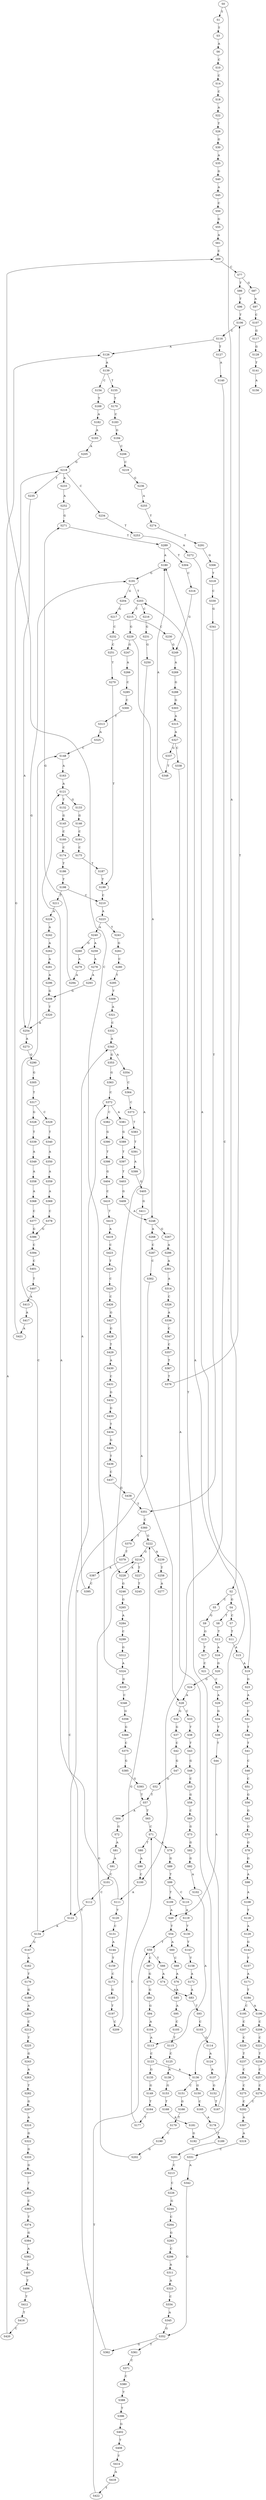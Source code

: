 strict digraph  {
	S0 -> S1 [ label = T ];
	S0 -> S2 [ label = A ];
	S1 -> S3 [ label = T ];
	S2 -> S4 [ label = G ];
	S2 -> S5 [ label = C ];
	S3 -> S6 [ label = A ];
	S4 -> S7 [ label = C ];
	S4 -> S8 [ label = T ];
	S5 -> S9 [ label = G ];
	S6 -> S10 [ label = C ];
	S7 -> S11 [ label = T ];
	S8 -> S12 [ label = T ];
	S9 -> S13 [ label = G ];
	S10 -> S14 [ label = C ];
	S11 -> S15 [ label = A ];
	S12 -> S16 [ label = A ];
	S13 -> S17 [ label = T ];
	S14 -> S18 [ label = C ];
	S15 -> S19 [ label = A ];
	S16 -> S20 [ label = G ];
	S17 -> S21 [ label = C ];
	S18 -> S22 [ label = A ];
	S19 -> S23 [ label = G ];
	S20 -> S24 [ label = G ];
	S21 -> S25 [ label = C ];
	S22 -> S26 [ label = T ];
	S23 -> S27 [ label = A ];
	S24 -> S28 [ label = A ];
	S25 -> S29 [ label = A ];
	S26 -> S30 [ label = G ];
	S27 -> S31 [ label = C ];
	S28 -> S32 [ label = G ];
	S28 -> S33 [ label = C ];
	S29 -> S34 [ label = G ];
	S30 -> S35 [ label = A ];
	S31 -> S36 [ label = T ];
	S32 -> S37 [ label = G ];
	S33 -> S38 [ label = T ];
	S34 -> S39 [ label = T ];
	S35 -> S40 [ label = G ];
	S36 -> S41 [ label = T ];
	S37 -> S42 [ label = C ];
	S38 -> S43 [ label = T ];
	S39 -> S44 [ label = T ];
	S40 -> S45 [ label = A ];
	S41 -> S46 [ label = C ];
	S42 -> S47 [ label = G ];
	S43 -> S48 [ label = G ];
	S44 -> S49 [ label = A ];
	S45 -> S50 [ label = C ];
	S46 -> S51 [ label = C ];
	S47 -> S52 [ label = G ];
	S48 -> S53 [ label = C ];
	S49 -> S54 [ label = T ];
	S50 -> S55 [ label = G ];
	S51 -> S56 [ label = G ];
	S52 -> S57 [ label = T ];
	S53 -> S58 [ label = G ];
	S54 -> S59 [ label = T ];
	S54 -> S60 [ label = A ];
	S55 -> S61 [ label = A ];
	S56 -> S62 [ label = G ];
	S57 -> S63 [ label = T ];
	S57 -> S64 [ label = A ];
	S58 -> S65 [ label = C ];
	S59 -> S66 [ label = T ];
	S59 -> S67 [ label = C ];
	S60 -> S68 [ label = C ];
	S61 -> S69 [ label = C ];
	S62 -> S70 [ label = G ];
	S63 -> S71 [ label = C ];
	S64 -> S72 [ label = G ];
	S65 -> S73 [ label = G ];
	S66 -> S74 [ label = A ];
	S67 -> S75 [ label = G ];
	S68 -> S76 [ label = A ];
	S69 -> S77 [ label = C ];
	S70 -> S78 [ label = G ];
	S71 -> S79 [ label = A ];
	S71 -> S80 [ label = T ];
	S72 -> S81 [ label = A ];
	S73 -> S82 [ label = G ];
	S74 -> S83 [ label = A ];
	S75 -> S84 [ label = G ];
	S76 -> S85 [ label = A ];
	S77 -> S86 [ label = T ];
	S77 -> S87 [ label = G ];
	S78 -> S88 [ label = G ];
	S79 -> S89 [ label = G ];
	S80 -> S90 [ label = A ];
	S81 -> S91 [ label = A ];
	S82 -> S92 [ label = G ];
	S83 -> S93 [ label = T ];
	S84 -> S94 [ label = G ];
	S85 -> S95 [ label = A ];
	S86 -> S96 [ label = T ];
	S87 -> S97 [ label = A ];
	S88 -> S98 [ label = A ];
	S89 -> S99 [ label = T ];
	S90 -> S100 [ label = C ];
	S91 -> S101 [ label = C ];
	S92 -> S102 [ label = A ];
	S93 -> S103 [ label = C ];
	S94 -> S104 [ label = A ];
	S95 -> S105 [ label = C ];
	S96 -> S106 [ label = T ];
	S97 -> S107 [ label = C ];
	S98 -> S108 [ label = A ];
	S99 -> S109 [ label = T ];
	S99 -> S110 [ label = C ];
	S100 -> S111 [ label = A ];
	S101 -> S112 [ label = C ];
	S102 -> S113 [ label = A ];
	S103 -> S114 [ label = G ];
	S104 -> S113 [ label = A ];
	S105 -> S115 [ label = T ];
	S106 -> S116 [ label = C ];
	S107 -> S117 [ label = G ];
	S108 -> S118 [ label = T ];
	S109 -> S49 [ label = A ];
	S110 -> S119 [ label = A ];
	S111 -> S120 [ label = T ];
	S111 -> S121 [ label = A ];
	S112 -> S122 [ label = T ];
	S113 -> S123 [ label = C ];
	S114 -> S124 [ label = A ];
	S115 -> S125 [ label = C ];
	S116 -> S126 [ label = A ];
	S116 -> S127 [ label = T ];
	S117 -> S128 [ label = G ];
	S118 -> S129 [ label = A ];
	S119 -> S130 [ label = T ];
	S120 -> S131 [ label = C ];
	S121 -> S132 [ label = T ];
	S121 -> S133 [ label = G ];
	S122 -> S134 [ label = A ];
	S123 -> S135 [ label = G ];
	S123 -> S136 [ label = A ];
	S124 -> S137 [ label = A ];
	S125 -> S138 [ label = A ];
	S126 -> S139 [ label = A ];
	S127 -> S140 [ label = A ];
	S128 -> S141 [ label = T ];
	S129 -> S142 [ label = G ];
	S130 -> S143 [ label = T ];
	S131 -> S144 [ label = A ];
	S132 -> S145 [ label = G ];
	S133 -> S146 [ label = G ];
	S134 -> S147 [ label = G ];
	S134 -> S148 [ label = C ];
	S135 -> S149 [ label = G ];
	S136 -> S150 [ label = G ];
	S136 -> S151 [ label = C ];
	S137 -> S152 [ label = G ];
	S138 -> S153 [ label = G ];
	S139 -> S154 [ label = C ];
	S139 -> S155 [ label = T ];
	S140 -> S100 [ label = C ];
	S141 -> S156 [ label = A ];
	S142 -> S157 [ label = T ];
	S143 -> S158 [ label = T ];
	S144 -> S159 [ label = T ];
	S145 -> S160 [ label = C ];
	S146 -> S161 [ label = C ];
	S147 -> S162 [ label = A ];
	S148 -> S163 [ label = A ];
	S149 -> S164 [ label = T ];
	S150 -> S165 [ label = C ];
	S151 -> S166 [ label = G ];
	S152 -> S167 [ label = T ];
	S153 -> S168 [ label = T ];
	S154 -> S169 [ label = T ];
	S155 -> S170 [ label = T ];
	S157 -> S171 [ label = A ];
	S158 -> S172 [ label = A ];
	S159 -> S173 [ label = C ];
	S160 -> S174 [ label = C ];
	S161 -> S175 [ label = C ];
	S162 -> S176 [ label = T ];
	S163 -> S121 [ label = A ];
	S164 -> S177 [ label = T ];
	S165 -> S178 [ label = A ];
	S166 -> S179 [ label = T ];
	S167 -> S180 [ label = A ];
	S168 -> S181 [ label = A ];
	S169 -> S182 [ label = A ];
	S170 -> S183 [ label = C ];
	S171 -> S184 [ label = T ];
	S172 -> S83 [ label = A ];
	S173 -> S185 [ label = G ];
	S174 -> S186 [ label = T ];
	S175 -> S187 [ label = T ];
	S176 -> S188 [ label = G ];
	S177 -> S71 [ label = C ];
	S178 -> S189 [ label = T ];
	S179 -> S190 [ label = C ];
	S180 -> S191 [ label = G ];
	S181 -> S192 [ label = G ];
	S182 -> S193 [ label = A ];
	S183 -> S194 [ label = G ];
	S184 -> S195 [ label = C ];
	S184 -> S196 [ label = A ];
	S185 -> S197 [ label = T ];
	S186 -> S198 [ label = T ];
	S187 -> S199 [ label = T ];
	S188 -> S200 [ label = A ];
	S189 -> S201 [ label = G ];
	S190 -> S202 [ label = G ];
	S191 -> S203 [ label = T ];
	S191 -> S204 [ label = G ];
	S192 -> S203 [ label = T ];
	S193 -> S205 [ label = A ];
	S194 -> S206 [ label = C ];
	S195 -> S207 [ label = C ];
	S196 -> S208 [ label = C ];
	S197 -> S209 [ label = C ];
	S198 -> S210 [ label = C ];
	S198 -> S211 [ label = T ];
	S199 -> S210 [ label = C ];
	S200 -> S212 [ label = C ];
	S201 -> S213 [ label = C ];
	S202 -> S214 [ label = G ];
	S203 -> S215 [ label = T ];
	S203 -> S216 [ label = C ];
	S204 -> S217 [ label = G ];
	S205 -> S218 [ label = G ];
	S206 -> S219 [ label = C ];
	S207 -> S220 [ label = C ];
	S208 -> S221 [ label = C ];
	S209 -> S222 [ label = G ];
	S210 -> S223 [ label = A ];
	S211 -> S224 [ label = A ];
	S212 -> S225 [ label = T ];
	S213 -> S226 [ label = C ];
	S214 -> S227 [ label = T ];
	S214 -> S228 [ label = A ];
	S215 -> S229 [ label = G ];
	S215 -> S230 [ label = C ];
	S216 -> S231 [ label = G ];
	S217 -> S232 [ label = C ];
	S218 -> S233 [ label = A ];
	S218 -> S234 [ label = C ];
	S218 -> S235 [ label = T ];
	S219 -> S236 [ label = G ];
	S220 -> S237 [ label = T ];
	S221 -> S238 [ label = T ];
	S222 -> S214 [ label = G ];
	S222 -> S239 [ label = A ];
	S223 -> S240 [ label = A ];
	S223 -> S241 [ label = T ];
	S224 -> S242 [ label = A ];
	S225 -> S243 [ label = G ];
	S226 -> S244 [ label = G ];
	S227 -> S245 [ label = T ];
	S228 -> S246 [ label = G ];
	S229 -> S247 [ label = G ];
	S229 -> S248 [ label = A ];
	S230 -> S249 [ label = G ];
	S231 -> S250 [ label = G ];
	S232 -> S251 [ label = C ];
	S233 -> S252 [ label = A ];
	S234 -> S253 [ label = T ];
	S235 -> S254 [ label = A ];
	S236 -> S255 [ label = A ];
	S237 -> S256 [ label = C ];
	S238 -> S257 [ label = C ];
	S239 -> S258 [ label = T ];
	S240 -> S259 [ label = A ];
	S240 -> S260 [ label = G ];
	S241 -> S261 [ label = G ];
	S242 -> S262 [ label = A ];
	S243 -> S263 [ label = A ];
	S244 -> S264 [ label = C ];
	S246 -> S265 [ label = G ];
	S247 -> S266 [ label = A ];
	S248 -> S267 [ label = G ];
	S248 -> S268 [ label = A ];
	S249 -> S269 [ label = A ];
	S250 -> S228 [ label = A ];
	S251 -> S270 [ label = T ];
	S252 -> S271 [ label = G ];
	S253 -> S272 [ label = A ];
	S254 -> S273 [ label = A ];
	S254 -> S191 [ label = G ];
	S255 -> S274 [ label = T ];
	S256 -> S275 [ label = C ];
	S257 -> S276 [ label = C ];
	S258 -> S277 [ label = A ];
	S259 -> S278 [ label = A ];
	S260 -> S279 [ label = A ];
	S261 -> S280 [ label = C ];
	S262 -> S281 [ label = A ];
	S263 -> S282 [ label = T ];
	S264 -> S283 [ label = G ];
	S265 -> S284 [ label = A ];
	S266 -> S285 [ label = C ];
	S267 -> S286 [ label = A ];
	S268 -> S287 [ label = C ];
	S269 -> S288 [ label = G ];
	S270 -> S199 [ label = T ];
	S271 -> S289 [ label = T ];
	S272 -> S19 [ label = A ];
	S273 -> S290 [ label = G ];
	S274 -> S291 [ label = T ];
	S275 -> S292 [ label = C ];
	S276 -> S292 [ label = C ];
	S278 -> S293 [ label = A ];
	S279 -> S294 [ label = A ];
	S280 -> S295 [ label = T ];
	S281 -> S296 [ label = A ];
	S282 -> S297 [ label = G ];
	S283 -> S298 [ label = C ];
	S284 -> S299 [ label = C ];
	S285 -> S300 [ label = C ];
	S286 -> S301 [ label = A ];
	S287 -> S302 [ label = C ];
	S288 -> S303 [ label = G ];
	S289 -> S304 [ label = T ];
	S289 -> S180 [ label = A ];
	S290 -> S305 [ label = G ];
	S291 -> S306 [ label = G ];
	S292 -> S307 [ label = A ];
	S293 -> S308 [ label = G ];
	S294 -> S271 [ label = G ];
	S295 -> S309 [ label = T ];
	S296 -> S308 [ label = G ];
	S297 -> S310 [ label = A ];
	S298 -> S311 [ label = A ];
	S299 -> S312 [ label = G ];
	S300 -> S313 [ label = T ];
	S301 -> S314 [ label = A ];
	S302 -> S122 [ label = T ];
	S303 -> S315 [ label = A ];
	S304 -> S316 [ label = C ];
	S305 -> S317 [ label = T ];
	S306 -> S318 [ label = T ];
	S307 -> S319 [ label = A ];
	S308 -> S320 [ label = T ];
	S309 -> S321 [ label = A ];
	S310 -> S322 [ label = G ];
	S311 -> S323 [ label = A ];
	S312 -> S324 [ label = A ];
	S313 -> S325 [ label = A ];
	S314 -> S326 [ label = C ];
	S315 -> S327 [ label = A ];
	S316 -> S249 [ label = G ];
	S317 -> S328 [ label = G ];
	S317 -> S329 [ label = C ];
	S318 -> S330 [ label = C ];
	S319 -> S331 [ label = C ];
	S320 -> S254 [ label = A ];
	S321 -> S332 [ label = C ];
	S322 -> S333 [ label = G ];
	S323 -> S334 [ label = C ];
	S324 -> S69 [ label = C ];
	S324 -> S335 [ label = G ];
	S325 -> S148 [ label = C ];
	S326 -> S336 [ label = A ];
	S327 -> S337 [ label = G ];
	S327 -> S338 [ label = C ];
	S328 -> S339 [ label = T ];
	S329 -> S340 [ label = T ];
	S330 -> S341 [ label = G ];
	S331 -> S342 [ label = A ];
	S332 -> S343 [ label = A ];
	S333 -> S344 [ label = G ];
	S334 -> S345 [ label = A ];
	S335 -> S346 [ label = C ];
	S336 -> S347 [ label = C ];
	S337 -> S348 [ label = T ];
	S338 -> S136 [ label = A ];
	S339 -> S349 [ label = A ];
	S340 -> S350 [ label = A ];
	S341 -> S351 [ label = T ];
	S342 -> S352 [ label = G ];
	S343 -> S353 [ label = G ];
	S343 -> S354 [ label = A ];
	S344 -> S355 [ label = T ];
	S345 -> S352 [ label = G ];
	S346 -> S356 [ label = G ];
	S347 -> S357 [ label = C ];
	S348 -> S180 [ label = A ];
	S349 -> S358 [ label = A ];
	S350 -> S359 [ label = A ];
	S351 -> S360 [ label = C ];
	S352 -> S361 [ label = T ];
	S352 -> S362 [ label = G ];
	S353 -> S363 [ label = G ];
	S354 -> S364 [ label = C ];
	S355 -> S365 [ label = C ];
	S356 -> S366 [ label = G ];
	S357 -> S367 [ label = T ];
	S358 -> S368 [ label = A ];
	S359 -> S369 [ label = A ];
	S360 -> S370 [ label = T ];
	S360 -> S222 [ label = G ];
	S361 -> S371 [ label = C ];
	S362 -> S372 [ label = C ];
	S363 -> S372 [ label = C ];
	S364 -> S373 [ label = C ];
	S365 -> S374 [ label = T ];
	S366 -> S375 [ label = C ];
	S367 -> S376 [ label = T ];
	S368 -> S377 [ label = C ];
	S369 -> S378 [ label = C ];
	S370 -> S379 [ label = T ];
	S371 -> S380 [ label = C ];
	S372 -> S381 [ label = A ];
	S372 -> S382 [ label = C ];
	S373 -> S383 [ label = T ];
	S374 -> S384 [ label = G ];
	S375 -> S385 [ label = G ];
	S376 -> S106 [ label = T ];
	S377 -> S386 [ label = G ];
	S378 -> S386 [ label = G ];
	S379 -> S387 [ label = A ];
	S380 -> S388 [ label = T ];
	S381 -> S389 [ label = G ];
	S382 -> S390 [ label = G ];
	S383 -> S391 [ label = T ];
	S384 -> S392 [ label = A ];
	S385 -> S393 [ label = G ];
	S386 -> S394 [ label = C ];
	S387 -> S395 [ label = C ];
	S388 -> S396 [ label = T ];
	S389 -> S397 [ label = T ];
	S390 -> S398 [ label = T ];
	S391 -> S399 [ label = A ];
	S392 -> S400 [ label = C ];
	S393 -> S57 [ label = T ];
	S394 -> S401 [ label = C ];
	S395 -> S343 [ label = A ];
	S396 -> S402 [ label = G ];
	S397 -> S403 [ label = T ];
	S398 -> S404 [ label = G ];
	S399 -> S405 [ label = G ];
	S400 -> S406 [ label = T ];
	S401 -> S407 [ label = T ];
	S402 -> S408 [ label = T ];
	S403 -> S409 [ label = G ];
	S404 -> S410 [ label = C ];
	S405 -> S411 [ label = G ];
	S406 -> S412 [ label = T ];
	S407 -> S413 [ label = A ];
	S408 -> S414 [ label = T ];
	S409 -> S248 [ label = A ];
	S410 -> S415 [ label = T ];
	S411 -> S28 [ label = A ];
	S412 -> S416 [ label = T ];
	S413 -> S417 [ label = A ];
	S414 -> S418 [ label = A ];
	S415 -> S419 [ label = A ];
	S416 -> S420 [ label = C ];
	S417 -> S421 [ label = A ];
	S418 -> S422 [ label = T ];
	S419 -> S423 [ label = C ];
	S420 -> S126 [ label = A ];
	S421 -> S218 [ label = G ];
	S422 -> S59 [ label = T ];
	S423 -> S424 [ label = T ];
	S424 -> S425 [ label = C ];
	S425 -> S426 [ label = C ];
	S426 -> S427 [ label = G ];
	S427 -> S428 [ label = G ];
	S428 -> S429 [ label = T ];
	S429 -> S430 [ label = A ];
	S430 -> S431 [ label = C ];
	S431 -> S432 [ label = G ];
	S432 -> S433 [ label = G ];
	S433 -> S434 [ label = T ];
	S434 -> S435 [ label = G ];
	S435 -> S436 [ label = T ];
	S436 -> S437 [ label = C ];
	S437 -> S438 [ label = G ];
	S438 -> S351 [ label = T ];
}
